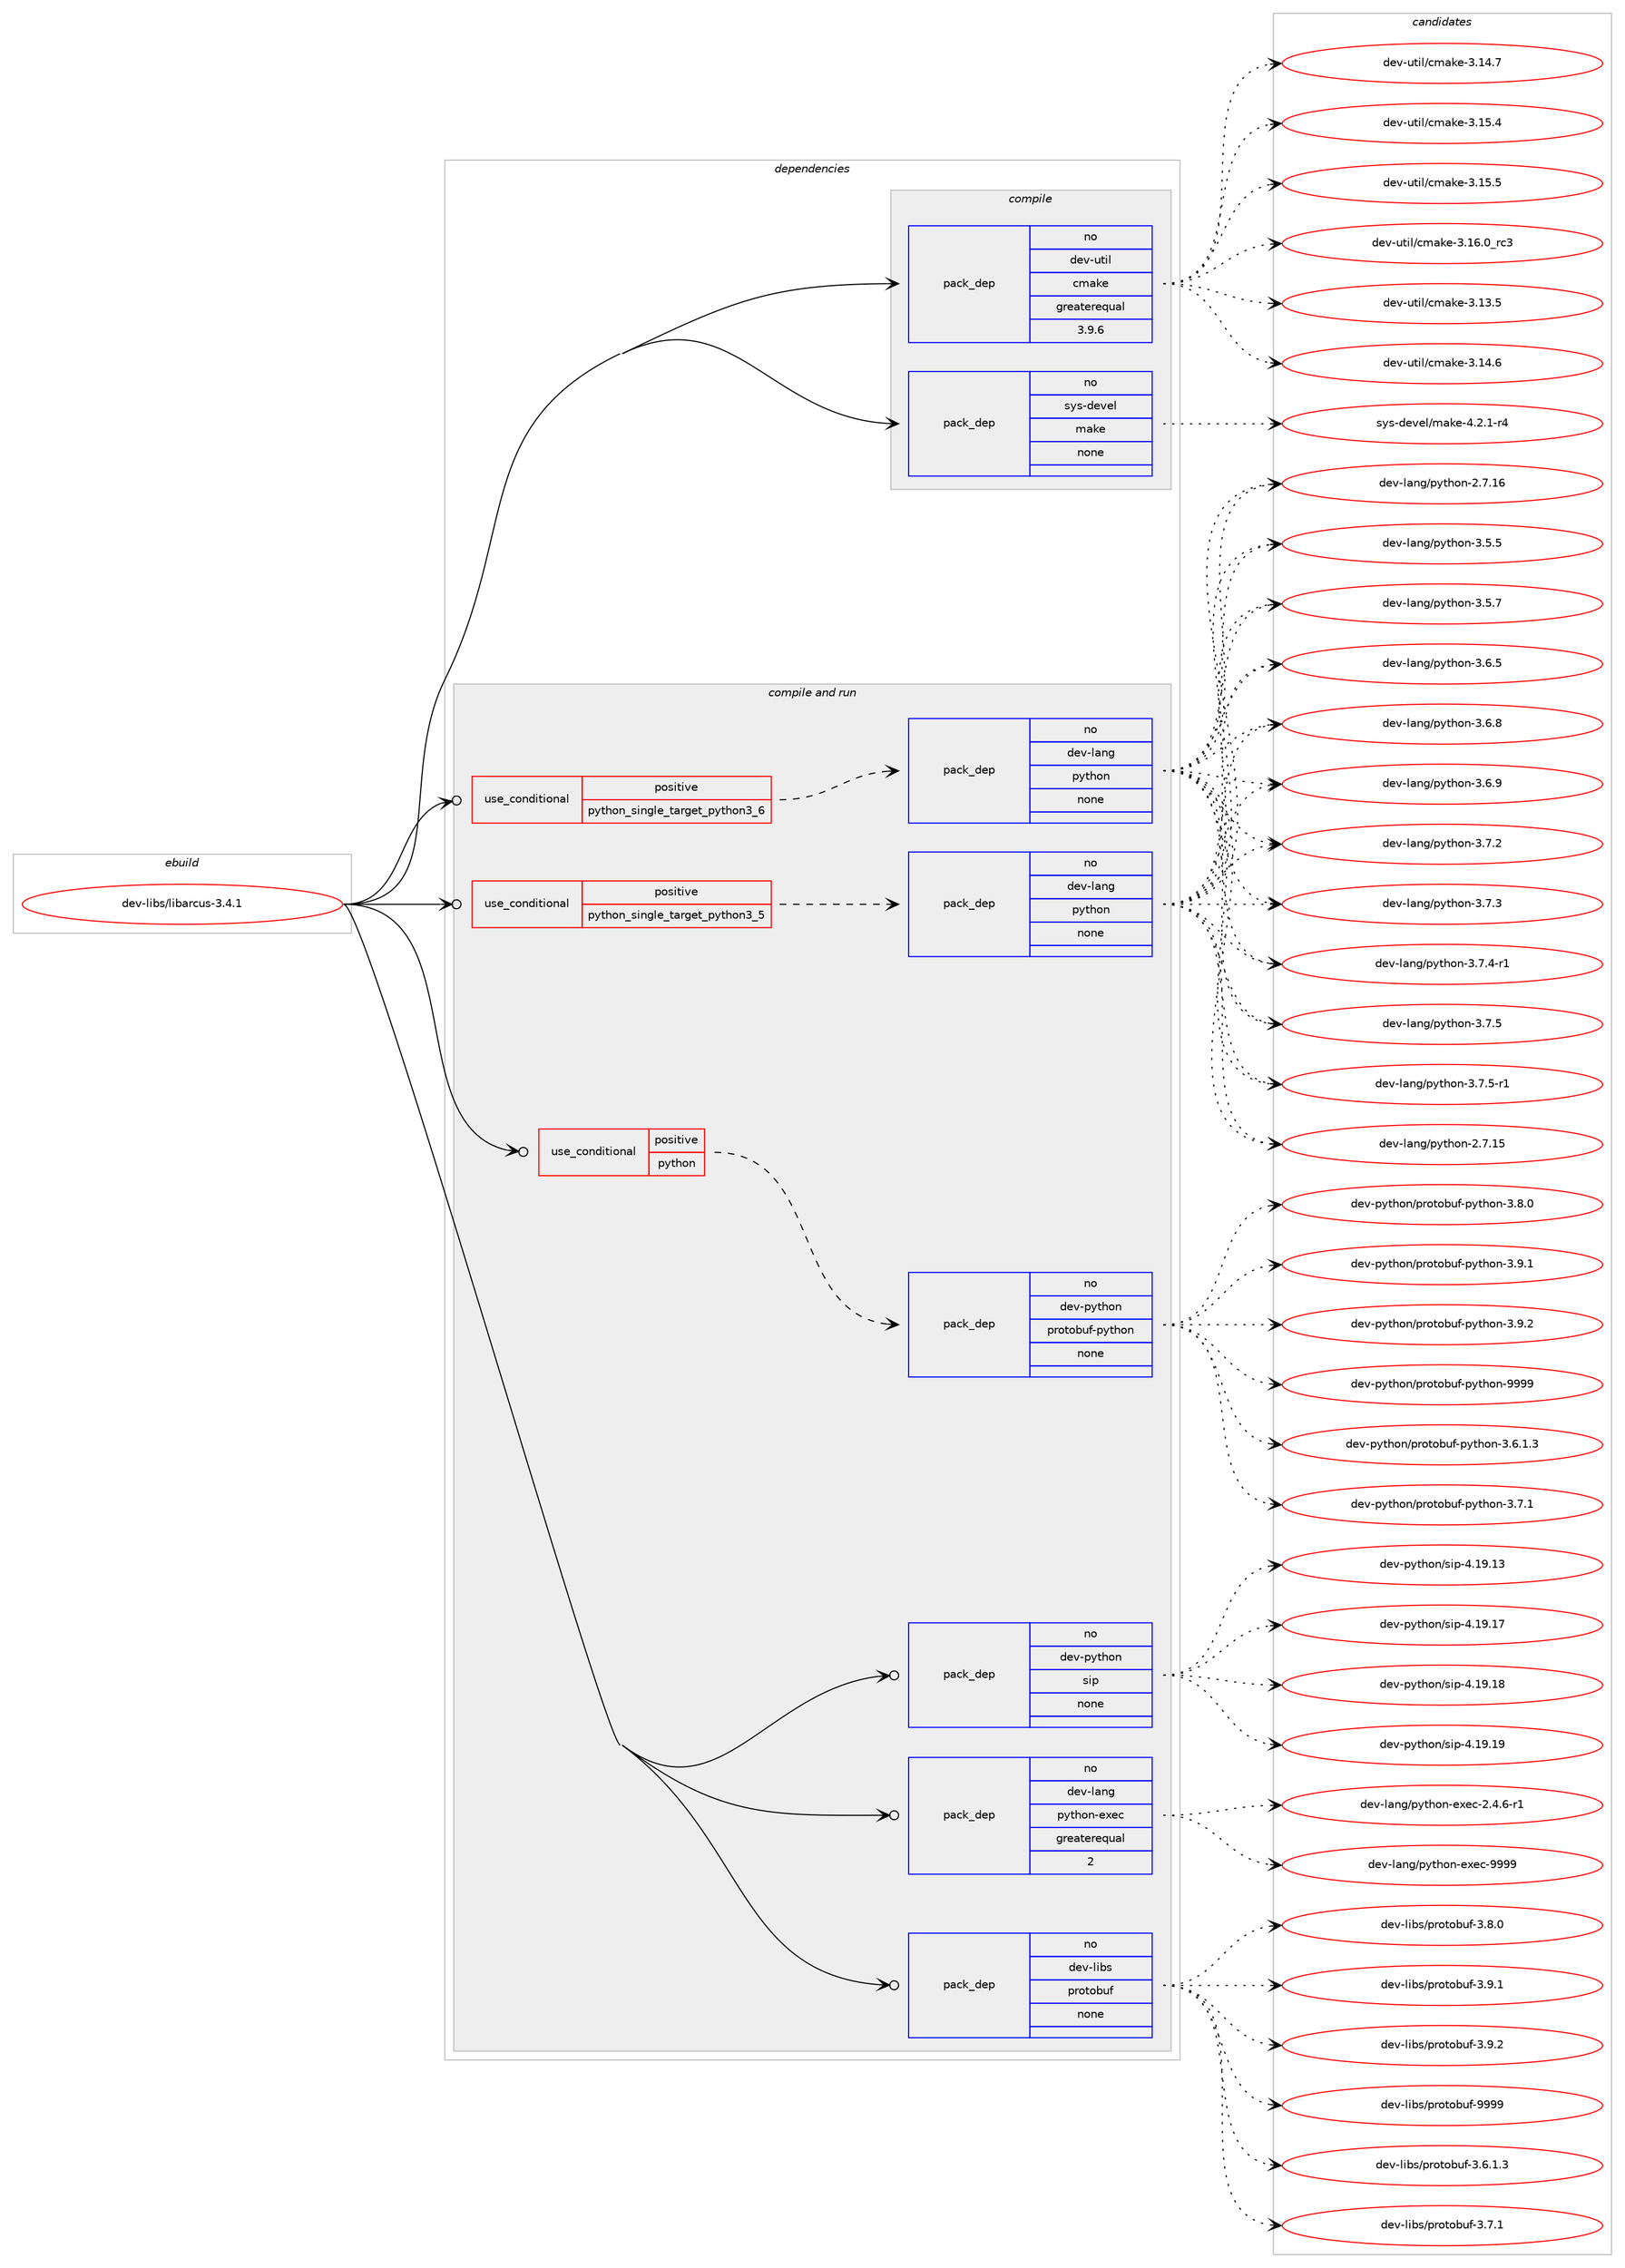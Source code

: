 digraph prolog {

# *************
# Graph options
# *************

newrank=true;
concentrate=true;
compound=true;
graph [rankdir=LR,fontname=Helvetica,fontsize=10,ranksep=1.5];#, ranksep=2.5, nodesep=0.2];
edge  [arrowhead=vee];
node  [fontname=Helvetica,fontsize=10];

# **********
# The ebuild
# **********

subgraph cluster_leftcol {
color=gray;
rank=same;
label=<<i>ebuild</i>>;
id [label="dev-libs/libarcus-3.4.1", color=red, width=4, href="../dev-libs/libarcus-3.4.1.svg"];
}

# ****************
# The dependencies
# ****************

subgraph cluster_midcol {
color=gray;
label=<<i>dependencies</i>>;
subgraph cluster_compile {
fillcolor="#eeeeee";
style=filled;
label=<<i>compile</i>>;
subgraph pack421712 {
dependency564695 [label=<<TABLE BORDER="0" CELLBORDER="1" CELLSPACING="0" CELLPADDING="4" WIDTH="220"><TR><TD ROWSPAN="6" CELLPADDING="30">pack_dep</TD></TR><TR><TD WIDTH="110">no</TD></TR><TR><TD>dev-util</TD></TR><TR><TD>cmake</TD></TR><TR><TD>greaterequal</TD></TR><TR><TD>3.9.6</TD></TR></TABLE>>, shape=none, color=blue];
}
id:e -> dependency564695:w [weight=20,style="solid",arrowhead="vee"];
subgraph pack421713 {
dependency564696 [label=<<TABLE BORDER="0" CELLBORDER="1" CELLSPACING="0" CELLPADDING="4" WIDTH="220"><TR><TD ROWSPAN="6" CELLPADDING="30">pack_dep</TD></TR><TR><TD WIDTH="110">no</TD></TR><TR><TD>sys-devel</TD></TR><TR><TD>make</TD></TR><TR><TD>none</TD></TR><TR><TD></TD></TR></TABLE>>, shape=none, color=blue];
}
id:e -> dependency564696:w [weight=20,style="solid",arrowhead="vee"];
}
subgraph cluster_compileandrun {
fillcolor="#eeeeee";
style=filled;
label=<<i>compile and run</i>>;
subgraph cond131555 {
dependency564697 [label=<<TABLE BORDER="0" CELLBORDER="1" CELLSPACING="0" CELLPADDING="4"><TR><TD ROWSPAN="3" CELLPADDING="10">use_conditional</TD></TR><TR><TD>positive</TD></TR><TR><TD>python</TD></TR></TABLE>>, shape=none, color=red];
subgraph pack421714 {
dependency564698 [label=<<TABLE BORDER="0" CELLBORDER="1" CELLSPACING="0" CELLPADDING="4" WIDTH="220"><TR><TD ROWSPAN="6" CELLPADDING="30">pack_dep</TD></TR><TR><TD WIDTH="110">no</TD></TR><TR><TD>dev-python</TD></TR><TR><TD>protobuf-python</TD></TR><TR><TD>none</TD></TR><TR><TD></TD></TR></TABLE>>, shape=none, color=blue];
}
dependency564697:e -> dependency564698:w [weight=20,style="dashed",arrowhead="vee"];
}
id:e -> dependency564697:w [weight=20,style="solid",arrowhead="odotvee"];
subgraph cond131556 {
dependency564699 [label=<<TABLE BORDER="0" CELLBORDER="1" CELLSPACING="0" CELLPADDING="4"><TR><TD ROWSPAN="3" CELLPADDING="10">use_conditional</TD></TR><TR><TD>positive</TD></TR><TR><TD>python_single_target_python3_5</TD></TR></TABLE>>, shape=none, color=red];
subgraph pack421715 {
dependency564700 [label=<<TABLE BORDER="0" CELLBORDER="1" CELLSPACING="0" CELLPADDING="4" WIDTH="220"><TR><TD ROWSPAN="6" CELLPADDING="30">pack_dep</TD></TR><TR><TD WIDTH="110">no</TD></TR><TR><TD>dev-lang</TD></TR><TR><TD>python</TD></TR><TR><TD>none</TD></TR><TR><TD></TD></TR></TABLE>>, shape=none, color=blue];
}
dependency564699:e -> dependency564700:w [weight=20,style="dashed",arrowhead="vee"];
}
id:e -> dependency564699:w [weight=20,style="solid",arrowhead="odotvee"];
subgraph cond131557 {
dependency564701 [label=<<TABLE BORDER="0" CELLBORDER="1" CELLSPACING="0" CELLPADDING="4"><TR><TD ROWSPAN="3" CELLPADDING="10">use_conditional</TD></TR><TR><TD>positive</TD></TR><TR><TD>python_single_target_python3_6</TD></TR></TABLE>>, shape=none, color=red];
subgraph pack421716 {
dependency564702 [label=<<TABLE BORDER="0" CELLBORDER="1" CELLSPACING="0" CELLPADDING="4" WIDTH="220"><TR><TD ROWSPAN="6" CELLPADDING="30">pack_dep</TD></TR><TR><TD WIDTH="110">no</TD></TR><TR><TD>dev-lang</TD></TR><TR><TD>python</TD></TR><TR><TD>none</TD></TR><TR><TD></TD></TR></TABLE>>, shape=none, color=blue];
}
dependency564701:e -> dependency564702:w [weight=20,style="dashed",arrowhead="vee"];
}
id:e -> dependency564701:w [weight=20,style="solid",arrowhead="odotvee"];
subgraph pack421717 {
dependency564703 [label=<<TABLE BORDER="0" CELLBORDER="1" CELLSPACING="0" CELLPADDING="4" WIDTH="220"><TR><TD ROWSPAN="6" CELLPADDING="30">pack_dep</TD></TR><TR><TD WIDTH="110">no</TD></TR><TR><TD>dev-lang</TD></TR><TR><TD>python-exec</TD></TR><TR><TD>greaterequal</TD></TR><TR><TD>2</TD></TR></TABLE>>, shape=none, color=blue];
}
id:e -> dependency564703:w [weight=20,style="solid",arrowhead="odotvee"];
subgraph pack421718 {
dependency564704 [label=<<TABLE BORDER="0" CELLBORDER="1" CELLSPACING="0" CELLPADDING="4" WIDTH="220"><TR><TD ROWSPAN="6" CELLPADDING="30">pack_dep</TD></TR><TR><TD WIDTH="110">no</TD></TR><TR><TD>dev-libs</TD></TR><TR><TD>protobuf</TD></TR><TR><TD>none</TD></TR><TR><TD></TD></TR></TABLE>>, shape=none, color=blue];
}
id:e -> dependency564704:w [weight=20,style="solid",arrowhead="odotvee"];
subgraph pack421719 {
dependency564705 [label=<<TABLE BORDER="0" CELLBORDER="1" CELLSPACING="0" CELLPADDING="4" WIDTH="220"><TR><TD ROWSPAN="6" CELLPADDING="30">pack_dep</TD></TR><TR><TD WIDTH="110">no</TD></TR><TR><TD>dev-python</TD></TR><TR><TD>sip</TD></TR><TR><TD>none</TD></TR><TR><TD></TD></TR></TABLE>>, shape=none, color=blue];
}
id:e -> dependency564705:w [weight=20,style="solid",arrowhead="odotvee"];
}
subgraph cluster_run {
fillcolor="#eeeeee";
style=filled;
label=<<i>run</i>>;
}
}

# **************
# The candidates
# **************

subgraph cluster_choices {
rank=same;
color=gray;
label=<<i>candidates</i>>;

subgraph choice421712 {
color=black;
nodesep=1;
choice1001011184511711610510847991099710710145514649514653 [label="dev-util/cmake-3.13.5", color=red, width=4,href="../dev-util/cmake-3.13.5.svg"];
choice1001011184511711610510847991099710710145514649524654 [label="dev-util/cmake-3.14.6", color=red, width=4,href="../dev-util/cmake-3.14.6.svg"];
choice1001011184511711610510847991099710710145514649524655 [label="dev-util/cmake-3.14.7", color=red, width=4,href="../dev-util/cmake-3.14.7.svg"];
choice1001011184511711610510847991099710710145514649534652 [label="dev-util/cmake-3.15.4", color=red, width=4,href="../dev-util/cmake-3.15.4.svg"];
choice1001011184511711610510847991099710710145514649534653 [label="dev-util/cmake-3.15.5", color=red, width=4,href="../dev-util/cmake-3.15.5.svg"];
choice1001011184511711610510847991099710710145514649544648951149951 [label="dev-util/cmake-3.16.0_rc3", color=red, width=4,href="../dev-util/cmake-3.16.0_rc3.svg"];
dependency564695:e -> choice1001011184511711610510847991099710710145514649514653:w [style=dotted,weight="100"];
dependency564695:e -> choice1001011184511711610510847991099710710145514649524654:w [style=dotted,weight="100"];
dependency564695:e -> choice1001011184511711610510847991099710710145514649524655:w [style=dotted,weight="100"];
dependency564695:e -> choice1001011184511711610510847991099710710145514649534652:w [style=dotted,weight="100"];
dependency564695:e -> choice1001011184511711610510847991099710710145514649534653:w [style=dotted,weight="100"];
dependency564695:e -> choice1001011184511711610510847991099710710145514649544648951149951:w [style=dotted,weight="100"];
}
subgraph choice421713 {
color=black;
nodesep=1;
choice1151211154510010111810110847109971071014552465046494511452 [label="sys-devel/make-4.2.1-r4", color=red, width=4,href="../sys-devel/make-4.2.1-r4.svg"];
dependency564696:e -> choice1151211154510010111810110847109971071014552465046494511452:w [style=dotted,weight="100"];
}
subgraph choice421714 {
color=black;
nodesep=1;
choice100101118451121211161041111104711211411111611198117102451121211161041111104551465446494651 [label="dev-python/protobuf-python-3.6.1.3", color=red, width=4,href="../dev-python/protobuf-python-3.6.1.3.svg"];
choice10010111845112121116104111110471121141111161119811710245112121116104111110455146554649 [label="dev-python/protobuf-python-3.7.1", color=red, width=4,href="../dev-python/protobuf-python-3.7.1.svg"];
choice10010111845112121116104111110471121141111161119811710245112121116104111110455146564648 [label="dev-python/protobuf-python-3.8.0", color=red, width=4,href="../dev-python/protobuf-python-3.8.0.svg"];
choice10010111845112121116104111110471121141111161119811710245112121116104111110455146574649 [label="dev-python/protobuf-python-3.9.1", color=red, width=4,href="../dev-python/protobuf-python-3.9.1.svg"];
choice10010111845112121116104111110471121141111161119811710245112121116104111110455146574650 [label="dev-python/protobuf-python-3.9.2", color=red, width=4,href="../dev-python/protobuf-python-3.9.2.svg"];
choice100101118451121211161041111104711211411111611198117102451121211161041111104557575757 [label="dev-python/protobuf-python-9999", color=red, width=4,href="../dev-python/protobuf-python-9999.svg"];
dependency564698:e -> choice100101118451121211161041111104711211411111611198117102451121211161041111104551465446494651:w [style=dotted,weight="100"];
dependency564698:e -> choice10010111845112121116104111110471121141111161119811710245112121116104111110455146554649:w [style=dotted,weight="100"];
dependency564698:e -> choice10010111845112121116104111110471121141111161119811710245112121116104111110455146564648:w [style=dotted,weight="100"];
dependency564698:e -> choice10010111845112121116104111110471121141111161119811710245112121116104111110455146574649:w [style=dotted,weight="100"];
dependency564698:e -> choice10010111845112121116104111110471121141111161119811710245112121116104111110455146574650:w [style=dotted,weight="100"];
dependency564698:e -> choice100101118451121211161041111104711211411111611198117102451121211161041111104557575757:w [style=dotted,weight="100"];
}
subgraph choice421715 {
color=black;
nodesep=1;
choice10010111845108971101034711212111610411111045504655464953 [label="dev-lang/python-2.7.15", color=red, width=4,href="../dev-lang/python-2.7.15.svg"];
choice10010111845108971101034711212111610411111045504655464954 [label="dev-lang/python-2.7.16", color=red, width=4,href="../dev-lang/python-2.7.16.svg"];
choice100101118451089711010347112121116104111110455146534653 [label="dev-lang/python-3.5.5", color=red, width=4,href="../dev-lang/python-3.5.5.svg"];
choice100101118451089711010347112121116104111110455146534655 [label="dev-lang/python-3.5.7", color=red, width=4,href="../dev-lang/python-3.5.7.svg"];
choice100101118451089711010347112121116104111110455146544653 [label="dev-lang/python-3.6.5", color=red, width=4,href="../dev-lang/python-3.6.5.svg"];
choice100101118451089711010347112121116104111110455146544656 [label="dev-lang/python-3.6.8", color=red, width=4,href="../dev-lang/python-3.6.8.svg"];
choice100101118451089711010347112121116104111110455146544657 [label="dev-lang/python-3.6.9", color=red, width=4,href="../dev-lang/python-3.6.9.svg"];
choice100101118451089711010347112121116104111110455146554650 [label="dev-lang/python-3.7.2", color=red, width=4,href="../dev-lang/python-3.7.2.svg"];
choice100101118451089711010347112121116104111110455146554651 [label="dev-lang/python-3.7.3", color=red, width=4,href="../dev-lang/python-3.7.3.svg"];
choice1001011184510897110103471121211161041111104551465546524511449 [label="dev-lang/python-3.7.4-r1", color=red, width=4,href="../dev-lang/python-3.7.4-r1.svg"];
choice100101118451089711010347112121116104111110455146554653 [label="dev-lang/python-3.7.5", color=red, width=4,href="../dev-lang/python-3.7.5.svg"];
choice1001011184510897110103471121211161041111104551465546534511449 [label="dev-lang/python-3.7.5-r1", color=red, width=4,href="../dev-lang/python-3.7.5-r1.svg"];
dependency564700:e -> choice10010111845108971101034711212111610411111045504655464953:w [style=dotted,weight="100"];
dependency564700:e -> choice10010111845108971101034711212111610411111045504655464954:w [style=dotted,weight="100"];
dependency564700:e -> choice100101118451089711010347112121116104111110455146534653:w [style=dotted,weight="100"];
dependency564700:e -> choice100101118451089711010347112121116104111110455146534655:w [style=dotted,weight="100"];
dependency564700:e -> choice100101118451089711010347112121116104111110455146544653:w [style=dotted,weight="100"];
dependency564700:e -> choice100101118451089711010347112121116104111110455146544656:w [style=dotted,weight="100"];
dependency564700:e -> choice100101118451089711010347112121116104111110455146544657:w [style=dotted,weight="100"];
dependency564700:e -> choice100101118451089711010347112121116104111110455146554650:w [style=dotted,weight="100"];
dependency564700:e -> choice100101118451089711010347112121116104111110455146554651:w [style=dotted,weight="100"];
dependency564700:e -> choice1001011184510897110103471121211161041111104551465546524511449:w [style=dotted,weight="100"];
dependency564700:e -> choice100101118451089711010347112121116104111110455146554653:w [style=dotted,weight="100"];
dependency564700:e -> choice1001011184510897110103471121211161041111104551465546534511449:w [style=dotted,weight="100"];
}
subgraph choice421716 {
color=black;
nodesep=1;
choice10010111845108971101034711212111610411111045504655464953 [label="dev-lang/python-2.7.15", color=red, width=4,href="../dev-lang/python-2.7.15.svg"];
choice10010111845108971101034711212111610411111045504655464954 [label="dev-lang/python-2.7.16", color=red, width=4,href="../dev-lang/python-2.7.16.svg"];
choice100101118451089711010347112121116104111110455146534653 [label="dev-lang/python-3.5.5", color=red, width=4,href="../dev-lang/python-3.5.5.svg"];
choice100101118451089711010347112121116104111110455146534655 [label="dev-lang/python-3.5.7", color=red, width=4,href="../dev-lang/python-3.5.7.svg"];
choice100101118451089711010347112121116104111110455146544653 [label="dev-lang/python-3.6.5", color=red, width=4,href="../dev-lang/python-3.6.5.svg"];
choice100101118451089711010347112121116104111110455146544656 [label="dev-lang/python-3.6.8", color=red, width=4,href="../dev-lang/python-3.6.8.svg"];
choice100101118451089711010347112121116104111110455146544657 [label="dev-lang/python-3.6.9", color=red, width=4,href="../dev-lang/python-3.6.9.svg"];
choice100101118451089711010347112121116104111110455146554650 [label="dev-lang/python-3.7.2", color=red, width=4,href="../dev-lang/python-3.7.2.svg"];
choice100101118451089711010347112121116104111110455146554651 [label="dev-lang/python-3.7.3", color=red, width=4,href="../dev-lang/python-3.7.3.svg"];
choice1001011184510897110103471121211161041111104551465546524511449 [label="dev-lang/python-3.7.4-r1", color=red, width=4,href="../dev-lang/python-3.7.4-r1.svg"];
choice100101118451089711010347112121116104111110455146554653 [label="dev-lang/python-3.7.5", color=red, width=4,href="../dev-lang/python-3.7.5.svg"];
choice1001011184510897110103471121211161041111104551465546534511449 [label="dev-lang/python-3.7.5-r1", color=red, width=4,href="../dev-lang/python-3.7.5-r1.svg"];
dependency564702:e -> choice10010111845108971101034711212111610411111045504655464953:w [style=dotted,weight="100"];
dependency564702:e -> choice10010111845108971101034711212111610411111045504655464954:w [style=dotted,weight="100"];
dependency564702:e -> choice100101118451089711010347112121116104111110455146534653:w [style=dotted,weight="100"];
dependency564702:e -> choice100101118451089711010347112121116104111110455146534655:w [style=dotted,weight="100"];
dependency564702:e -> choice100101118451089711010347112121116104111110455146544653:w [style=dotted,weight="100"];
dependency564702:e -> choice100101118451089711010347112121116104111110455146544656:w [style=dotted,weight="100"];
dependency564702:e -> choice100101118451089711010347112121116104111110455146544657:w [style=dotted,weight="100"];
dependency564702:e -> choice100101118451089711010347112121116104111110455146554650:w [style=dotted,weight="100"];
dependency564702:e -> choice100101118451089711010347112121116104111110455146554651:w [style=dotted,weight="100"];
dependency564702:e -> choice1001011184510897110103471121211161041111104551465546524511449:w [style=dotted,weight="100"];
dependency564702:e -> choice100101118451089711010347112121116104111110455146554653:w [style=dotted,weight="100"];
dependency564702:e -> choice1001011184510897110103471121211161041111104551465546534511449:w [style=dotted,weight="100"];
}
subgraph choice421717 {
color=black;
nodesep=1;
choice10010111845108971101034711212111610411111045101120101994550465246544511449 [label="dev-lang/python-exec-2.4.6-r1", color=red, width=4,href="../dev-lang/python-exec-2.4.6-r1.svg"];
choice10010111845108971101034711212111610411111045101120101994557575757 [label="dev-lang/python-exec-9999", color=red, width=4,href="../dev-lang/python-exec-9999.svg"];
dependency564703:e -> choice10010111845108971101034711212111610411111045101120101994550465246544511449:w [style=dotted,weight="100"];
dependency564703:e -> choice10010111845108971101034711212111610411111045101120101994557575757:w [style=dotted,weight="100"];
}
subgraph choice421718 {
color=black;
nodesep=1;
choice100101118451081059811547112114111116111981171024551465446494651 [label="dev-libs/protobuf-3.6.1.3", color=red, width=4,href="../dev-libs/protobuf-3.6.1.3.svg"];
choice10010111845108105981154711211411111611198117102455146554649 [label="dev-libs/protobuf-3.7.1", color=red, width=4,href="../dev-libs/protobuf-3.7.1.svg"];
choice10010111845108105981154711211411111611198117102455146564648 [label="dev-libs/protobuf-3.8.0", color=red, width=4,href="../dev-libs/protobuf-3.8.0.svg"];
choice10010111845108105981154711211411111611198117102455146574649 [label="dev-libs/protobuf-3.9.1", color=red, width=4,href="../dev-libs/protobuf-3.9.1.svg"];
choice10010111845108105981154711211411111611198117102455146574650 [label="dev-libs/protobuf-3.9.2", color=red, width=4,href="../dev-libs/protobuf-3.9.2.svg"];
choice100101118451081059811547112114111116111981171024557575757 [label="dev-libs/protobuf-9999", color=red, width=4,href="../dev-libs/protobuf-9999.svg"];
dependency564704:e -> choice100101118451081059811547112114111116111981171024551465446494651:w [style=dotted,weight="100"];
dependency564704:e -> choice10010111845108105981154711211411111611198117102455146554649:w [style=dotted,weight="100"];
dependency564704:e -> choice10010111845108105981154711211411111611198117102455146564648:w [style=dotted,weight="100"];
dependency564704:e -> choice10010111845108105981154711211411111611198117102455146574649:w [style=dotted,weight="100"];
dependency564704:e -> choice10010111845108105981154711211411111611198117102455146574650:w [style=dotted,weight="100"];
dependency564704:e -> choice100101118451081059811547112114111116111981171024557575757:w [style=dotted,weight="100"];
}
subgraph choice421719 {
color=black;
nodesep=1;
choice10010111845112121116104111110471151051124552464957464951 [label="dev-python/sip-4.19.13", color=red, width=4,href="../dev-python/sip-4.19.13.svg"];
choice10010111845112121116104111110471151051124552464957464955 [label="dev-python/sip-4.19.17", color=red, width=4,href="../dev-python/sip-4.19.17.svg"];
choice10010111845112121116104111110471151051124552464957464956 [label="dev-python/sip-4.19.18", color=red, width=4,href="../dev-python/sip-4.19.18.svg"];
choice10010111845112121116104111110471151051124552464957464957 [label="dev-python/sip-4.19.19", color=red, width=4,href="../dev-python/sip-4.19.19.svg"];
dependency564705:e -> choice10010111845112121116104111110471151051124552464957464951:w [style=dotted,weight="100"];
dependency564705:e -> choice10010111845112121116104111110471151051124552464957464955:w [style=dotted,weight="100"];
dependency564705:e -> choice10010111845112121116104111110471151051124552464957464956:w [style=dotted,weight="100"];
dependency564705:e -> choice10010111845112121116104111110471151051124552464957464957:w [style=dotted,weight="100"];
}
}

}
